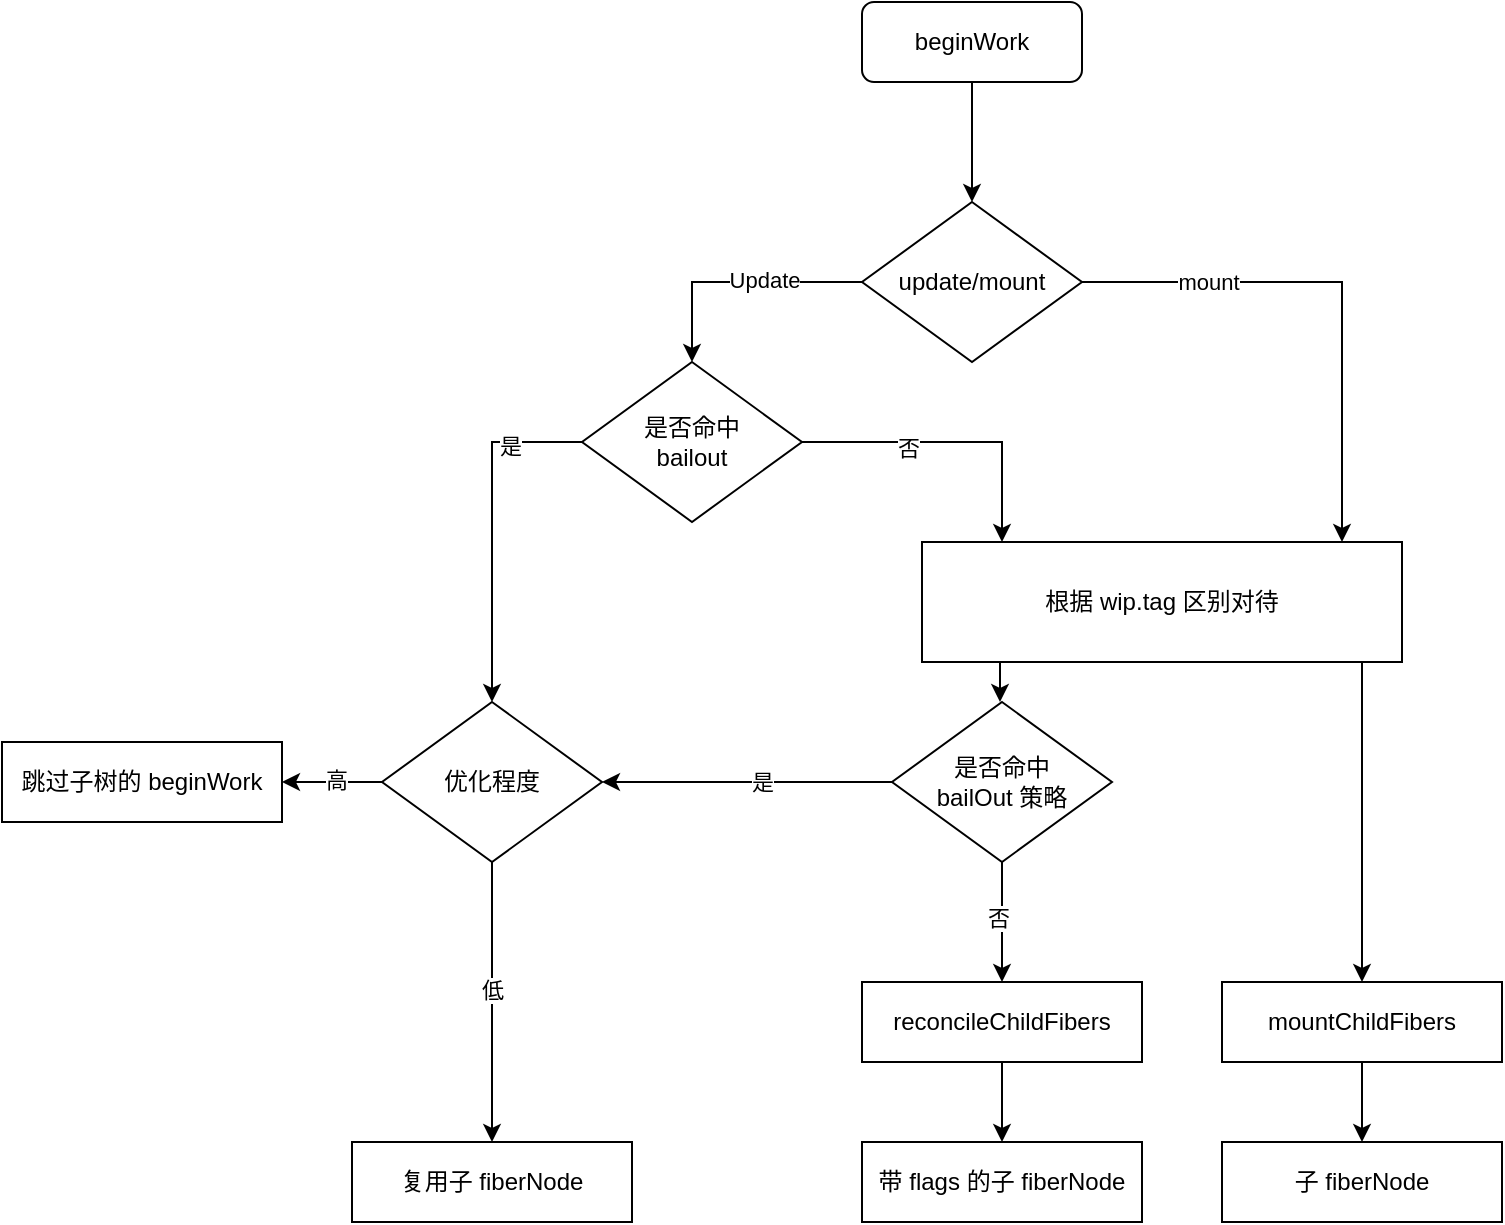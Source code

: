 <mxfile version="26.0.1">
  <diagram name="Page-1" id="79liVbBybdlYrF_oog34">
    <mxGraphModel dx="2284" dy="819" grid="1" gridSize="10" guides="1" tooltips="1" connect="1" arrows="1" fold="1" page="1" pageScale="1" pageWidth="850" pageHeight="1100" math="0" shadow="0">
      <root>
        <mxCell id="0" />
        <mxCell id="1" parent="0" />
        <mxCell id="eHd6QplxOjaTHkqNm3Cr-3" style="edgeStyle=orthogonalEdgeStyle;rounded=0;orthogonalLoop=1;jettySize=auto;html=1;" edge="1" parent="1" source="eHd6QplxOjaTHkqNm3Cr-1" target="eHd6QplxOjaTHkqNm3Cr-2">
          <mxGeometry relative="1" as="geometry" />
        </mxCell>
        <mxCell id="eHd6QplxOjaTHkqNm3Cr-1" value="beginWork" style="rounded=1;whiteSpace=wrap;html=1;" vertex="1" parent="1">
          <mxGeometry x="410" y="210" width="110" height="40" as="geometry" />
        </mxCell>
        <mxCell id="eHd6QplxOjaTHkqNm3Cr-5" style="edgeStyle=orthogonalEdgeStyle;rounded=0;orthogonalLoop=1;jettySize=auto;html=1;exitX=1;exitY=0.5;exitDx=0;exitDy=0;" edge="1" parent="1" source="eHd6QplxOjaTHkqNm3Cr-2">
          <mxGeometry relative="1" as="geometry">
            <mxPoint x="580.0" y="350.0" as="sourcePoint" />
            <mxPoint x="650" y="480" as="targetPoint" />
            <Array as="points">
              <mxPoint x="650" y="350" />
            </Array>
          </mxGeometry>
        </mxCell>
        <mxCell id="eHd6QplxOjaTHkqNm3Cr-6" value="mount" style="edgeLabel;html=1;align=center;verticalAlign=middle;resizable=0;points=[];" vertex="1" connectable="0" parent="eHd6QplxOjaTHkqNm3Cr-5">
          <mxGeometry x="-0.517" y="1" relative="1" as="geometry">
            <mxPoint y="1" as="offset" />
          </mxGeometry>
        </mxCell>
        <mxCell id="eHd6QplxOjaTHkqNm3Cr-8" style="edgeStyle=orthogonalEdgeStyle;rounded=0;orthogonalLoop=1;jettySize=auto;html=1;entryX=0.5;entryY=0;entryDx=0;entryDy=0;" edge="1" parent="1" source="eHd6QplxOjaTHkqNm3Cr-2" target="eHd6QplxOjaTHkqNm3Cr-7">
          <mxGeometry relative="1" as="geometry" />
        </mxCell>
        <mxCell id="eHd6QplxOjaTHkqNm3Cr-9" value="Update" style="edgeLabel;html=1;align=center;verticalAlign=middle;resizable=0;points=[];" vertex="1" connectable="0" parent="eHd6QplxOjaTHkqNm3Cr-8">
          <mxGeometry x="-0.216" y="-1" relative="1" as="geometry">
            <mxPoint as="offset" />
          </mxGeometry>
        </mxCell>
        <mxCell id="eHd6QplxOjaTHkqNm3Cr-2" value="update/mount" style="rhombus;whiteSpace=wrap;html=1;" vertex="1" parent="1">
          <mxGeometry x="410" y="310" width="110" height="80" as="geometry" />
        </mxCell>
        <mxCell id="eHd6QplxOjaTHkqNm3Cr-30" style="edgeStyle=orthogonalEdgeStyle;rounded=0;orthogonalLoop=1;jettySize=auto;html=1;entryX=0.5;entryY=0;entryDx=0;entryDy=0;" edge="1" parent="1" source="eHd6QplxOjaTHkqNm3Cr-4" target="eHd6QplxOjaTHkqNm3Cr-29">
          <mxGeometry relative="1" as="geometry">
            <Array as="points">
              <mxPoint x="660" y="580" />
              <mxPoint x="660" y="580" />
            </Array>
          </mxGeometry>
        </mxCell>
        <mxCell id="eHd6QplxOjaTHkqNm3Cr-4" value="根据 wip.tag 区别对待" style="rounded=0;whiteSpace=wrap;html=1;" vertex="1" parent="1">
          <mxGeometry x="440" y="480" width="240" height="60" as="geometry" />
        </mxCell>
        <mxCell id="eHd6QplxOjaTHkqNm3Cr-10" style="edgeStyle=orthogonalEdgeStyle;rounded=0;orthogonalLoop=1;jettySize=auto;html=1;" edge="1" parent="1" source="eHd6QplxOjaTHkqNm3Cr-7" target="eHd6QplxOjaTHkqNm3Cr-4">
          <mxGeometry relative="1" as="geometry">
            <Array as="points">
              <mxPoint x="480" y="430" />
            </Array>
          </mxGeometry>
        </mxCell>
        <mxCell id="eHd6QplxOjaTHkqNm3Cr-11" value="否" style="edgeLabel;html=1;align=center;verticalAlign=middle;resizable=0;points=[];" vertex="1" connectable="0" parent="eHd6QplxOjaTHkqNm3Cr-10">
          <mxGeometry x="-0.293" y="-3" relative="1" as="geometry">
            <mxPoint as="offset" />
          </mxGeometry>
        </mxCell>
        <mxCell id="eHd6QplxOjaTHkqNm3Cr-13" style="edgeStyle=orthogonalEdgeStyle;rounded=0;orthogonalLoop=1;jettySize=auto;html=1;entryX=0.5;entryY=0;entryDx=0;entryDy=0;" edge="1" parent="1" source="eHd6QplxOjaTHkqNm3Cr-7" target="eHd6QplxOjaTHkqNm3Cr-12">
          <mxGeometry relative="1" as="geometry">
            <Array as="points">
              <mxPoint x="225" y="430" />
            </Array>
          </mxGeometry>
        </mxCell>
        <mxCell id="eHd6QplxOjaTHkqNm3Cr-14" value="是" style="edgeLabel;html=1;align=center;verticalAlign=middle;resizable=0;points=[];" vertex="1" connectable="0" parent="eHd6QplxOjaTHkqNm3Cr-13">
          <mxGeometry x="-0.59" y="2" relative="1" as="geometry">
            <mxPoint as="offset" />
          </mxGeometry>
        </mxCell>
        <mxCell id="eHd6QplxOjaTHkqNm3Cr-7" value="是否命中&lt;br&gt;bailout" style="rhombus;whiteSpace=wrap;html=1;" vertex="1" parent="1">
          <mxGeometry x="270" y="390" width="110" height="80" as="geometry" />
        </mxCell>
        <mxCell id="eHd6QplxOjaTHkqNm3Cr-16" style="edgeStyle=orthogonalEdgeStyle;rounded=0;orthogonalLoop=1;jettySize=auto;html=1;entryX=1;entryY=0.5;entryDx=0;entryDy=0;" edge="1" parent="1" source="eHd6QplxOjaTHkqNm3Cr-12" target="eHd6QplxOjaTHkqNm3Cr-15">
          <mxGeometry relative="1" as="geometry" />
        </mxCell>
        <mxCell id="eHd6QplxOjaTHkqNm3Cr-24" value="高" style="edgeLabel;html=1;align=center;verticalAlign=middle;resizable=0;points=[];" vertex="1" connectable="0" parent="eHd6QplxOjaTHkqNm3Cr-16">
          <mxGeometry x="-0.08" y="-1" relative="1" as="geometry">
            <mxPoint as="offset" />
          </mxGeometry>
        </mxCell>
        <mxCell id="eHd6QplxOjaTHkqNm3Cr-21" style="edgeStyle=orthogonalEdgeStyle;rounded=0;orthogonalLoop=1;jettySize=auto;html=1;" edge="1" parent="1" source="eHd6QplxOjaTHkqNm3Cr-12" target="eHd6QplxOjaTHkqNm3Cr-20">
          <mxGeometry relative="1" as="geometry" />
        </mxCell>
        <mxCell id="eHd6QplxOjaTHkqNm3Cr-23" value="低" style="edgeLabel;html=1;align=center;verticalAlign=middle;resizable=0;points=[];" vertex="1" connectable="0" parent="eHd6QplxOjaTHkqNm3Cr-21">
          <mxGeometry x="-0.095" relative="1" as="geometry">
            <mxPoint as="offset" />
          </mxGeometry>
        </mxCell>
        <mxCell id="eHd6QplxOjaTHkqNm3Cr-12" value="优化程度" style="rhombus;whiteSpace=wrap;html=1;" vertex="1" parent="1">
          <mxGeometry x="170" y="560" width="110" height="80" as="geometry" />
        </mxCell>
        <mxCell id="eHd6QplxOjaTHkqNm3Cr-15" value="跳过子树的 beginWork" style="rounded=0;whiteSpace=wrap;html=1;" vertex="1" parent="1">
          <mxGeometry x="-20" y="580" width="140" height="40" as="geometry" />
        </mxCell>
        <mxCell id="eHd6QplxOjaTHkqNm3Cr-22" style="edgeStyle=orthogonalEdgeStyle;rounded=0;orthogonalLoop=1;jettySize=auto;html=1;" edge="1" parent="1" source="eHd6QplxOjaTHkqNm3Cr-17" target="eHd6QplxOjaTHkqNm3Cr-12">
          <mxGeometry relative="1" as="geometry" />
        </mxCell>
        <mxCell id="eHd6QplxOjaTHkqNm3Cr-25" value="是" style="edgeLabel;html=1;align=center;verticalAlign=middle;resizable=0;points=[];" vertex="1" connectable="0" parent="eHd6QplxOjaTHkqNm3Cr-22">
          <mxGeometry x="-0.099" relative="1" as="geometry">
            <mxPoint as="offset" />
          </mxGeometry>
        </mxCell>
        <mxCell id="eHd6QplxOjaTHkqNm3Cr-31" value="" style="edgeStyle=orthogonalEdgeStyle;rounded=0;orthogonalLoop=1;jettySize=auto;html=1;" edge="1" parent="1" source="eHd6QplxOjaTHkqNm3Cr-17" target="eHd6QplxOjaTHkqNm3Cr-26">
          <mxGeometry relative="1" as="geometry" />
        </mxCell>
        <mxCell id="eHd6QplxOjaTHkqNm3Cr-33" value="否" style="edgeLabel;html=1;align=center;verticalAlign=middle;resizable=0;points=[];" vertex="1" connectable="0" parent="eHd6QplxOjaTHkqNm3Cr-31">
          <mxGeometry x="-0.089" y="-2" relative="1" as="geometry">
            <mxPoint as="offset" />
          </mxGeometry>
        </mxCell>
        <mxCell id="eHd6QplxOjaTHkqNm3Cr-17" value="是否命中&lt;br&gt;bailOut 策略" style="rhombus;whiteSpace=wrap;html=1;" vertex="1" parent="1">
          <mxGeometry x="425" y="560" width="110" height="80" as="geometry" />
        </mxCell>
        <mxCell id="eHd6QplxOjaTHkqNm3Cr-18" style="edgeStyle=orthogonalEdgeStyle;rounded=0;orthogonalLoop=1;jettySize=auto;html=1;" edge="1" parent="1" source="eHd6QplxOjaTHkqNm3Cr-4">
          <mxGeometry relative="1" as="geometry">
            <mxPoint x="479" y="560" as="targetPoint" />
            <Array as="points">
              <mxPoint x="479" y="550" />
              <mxPoint x="479" y="550" />
            </Array>
          </mxGeometry>
        </mxCell>
        <mxCell id="eHd6QplxOjaTHkqNm3Cr-20" value="复用子 fiberNode" style="rounded=0;whiteSpace=wrap;html=1;" vertex="1" parent="1">
          <mxGeometry x="155" y="780" width="140" height="40" as="geometry" />
        </mxCell>
        <mxCell id="eHd6QplxOjaTHkqNm3Cr-35" value="" style="edgeStyle=orthogonalEdgeStyle;rounded=0;orthogonalLoop=1;jettySize=auto;html=1;" edge="1" parent="1" source="eHd6QplxOjaTHkqNm3Cr-26" target="eHd6QplxOjaTHkqNm3Cr-32">
          <mxGeometry relative="1" as="geometry" />
        </mxCell>
        <mxCell id="eHd6QplxOjaTHkqNm3Cr-26" value="reconcileChildFibers" style="rounded=0;whiteSpace=wrap;html=1;" vertex="1" parent="1">
          <mxGeometry x="410" y="700" width="140" height="40" as="geometry" />
        </mxCell>
        <mxCell id="eHd6QplxOjaTHkqNm3Cr-36" value="" style="edgeStyle=orthogonalEdgeStyle;rounded=0;orthogonalLoop=1;jettySize=auto;html=1;" edge="1" parent="1" source="eHd6QplxOjaTHkqNm3Cr-29" target="eHd6QplxOjaTHkqNm3Cr-34">
          <mxGeometry relative="1" as="geometry" />
        </mxCell>
        <mxCell id="eHd6QplxOjaTHkqNm3Cr-29" value="mountChildFibers" style="rounded=0;whiteSpace=wrap;html=1;" vertex="1" parent="1">
          <mxGeometry x="590" y="700" width="140" height="40" as="geometry" />
        </mxCell>
        <mxCell id="eHd6QplxOjaTHkqNm3Cr-32" value="带 flags 的子 fiberNode" style="rounded=0;whiteSpace=wrap;html=1;" vertex="1" parent="1">
          <mxGeometry x="410" y="780" width="140" height="40" as="geometry" />
        </mxCell>
        <mxCell id="eHd6QplxOjaTHkqNm3Cr-34" value="子 fiberNode" style="rounded=0;whiteSpace=wrap;html=1;" vertex="1" parent="1">
          <mxGeometry x="590" y="780" width="140" height="40" as="geometry" />
        </mxCell>
      </root>
    </mxGraphModel>
  </diagram>
</mxfile>
